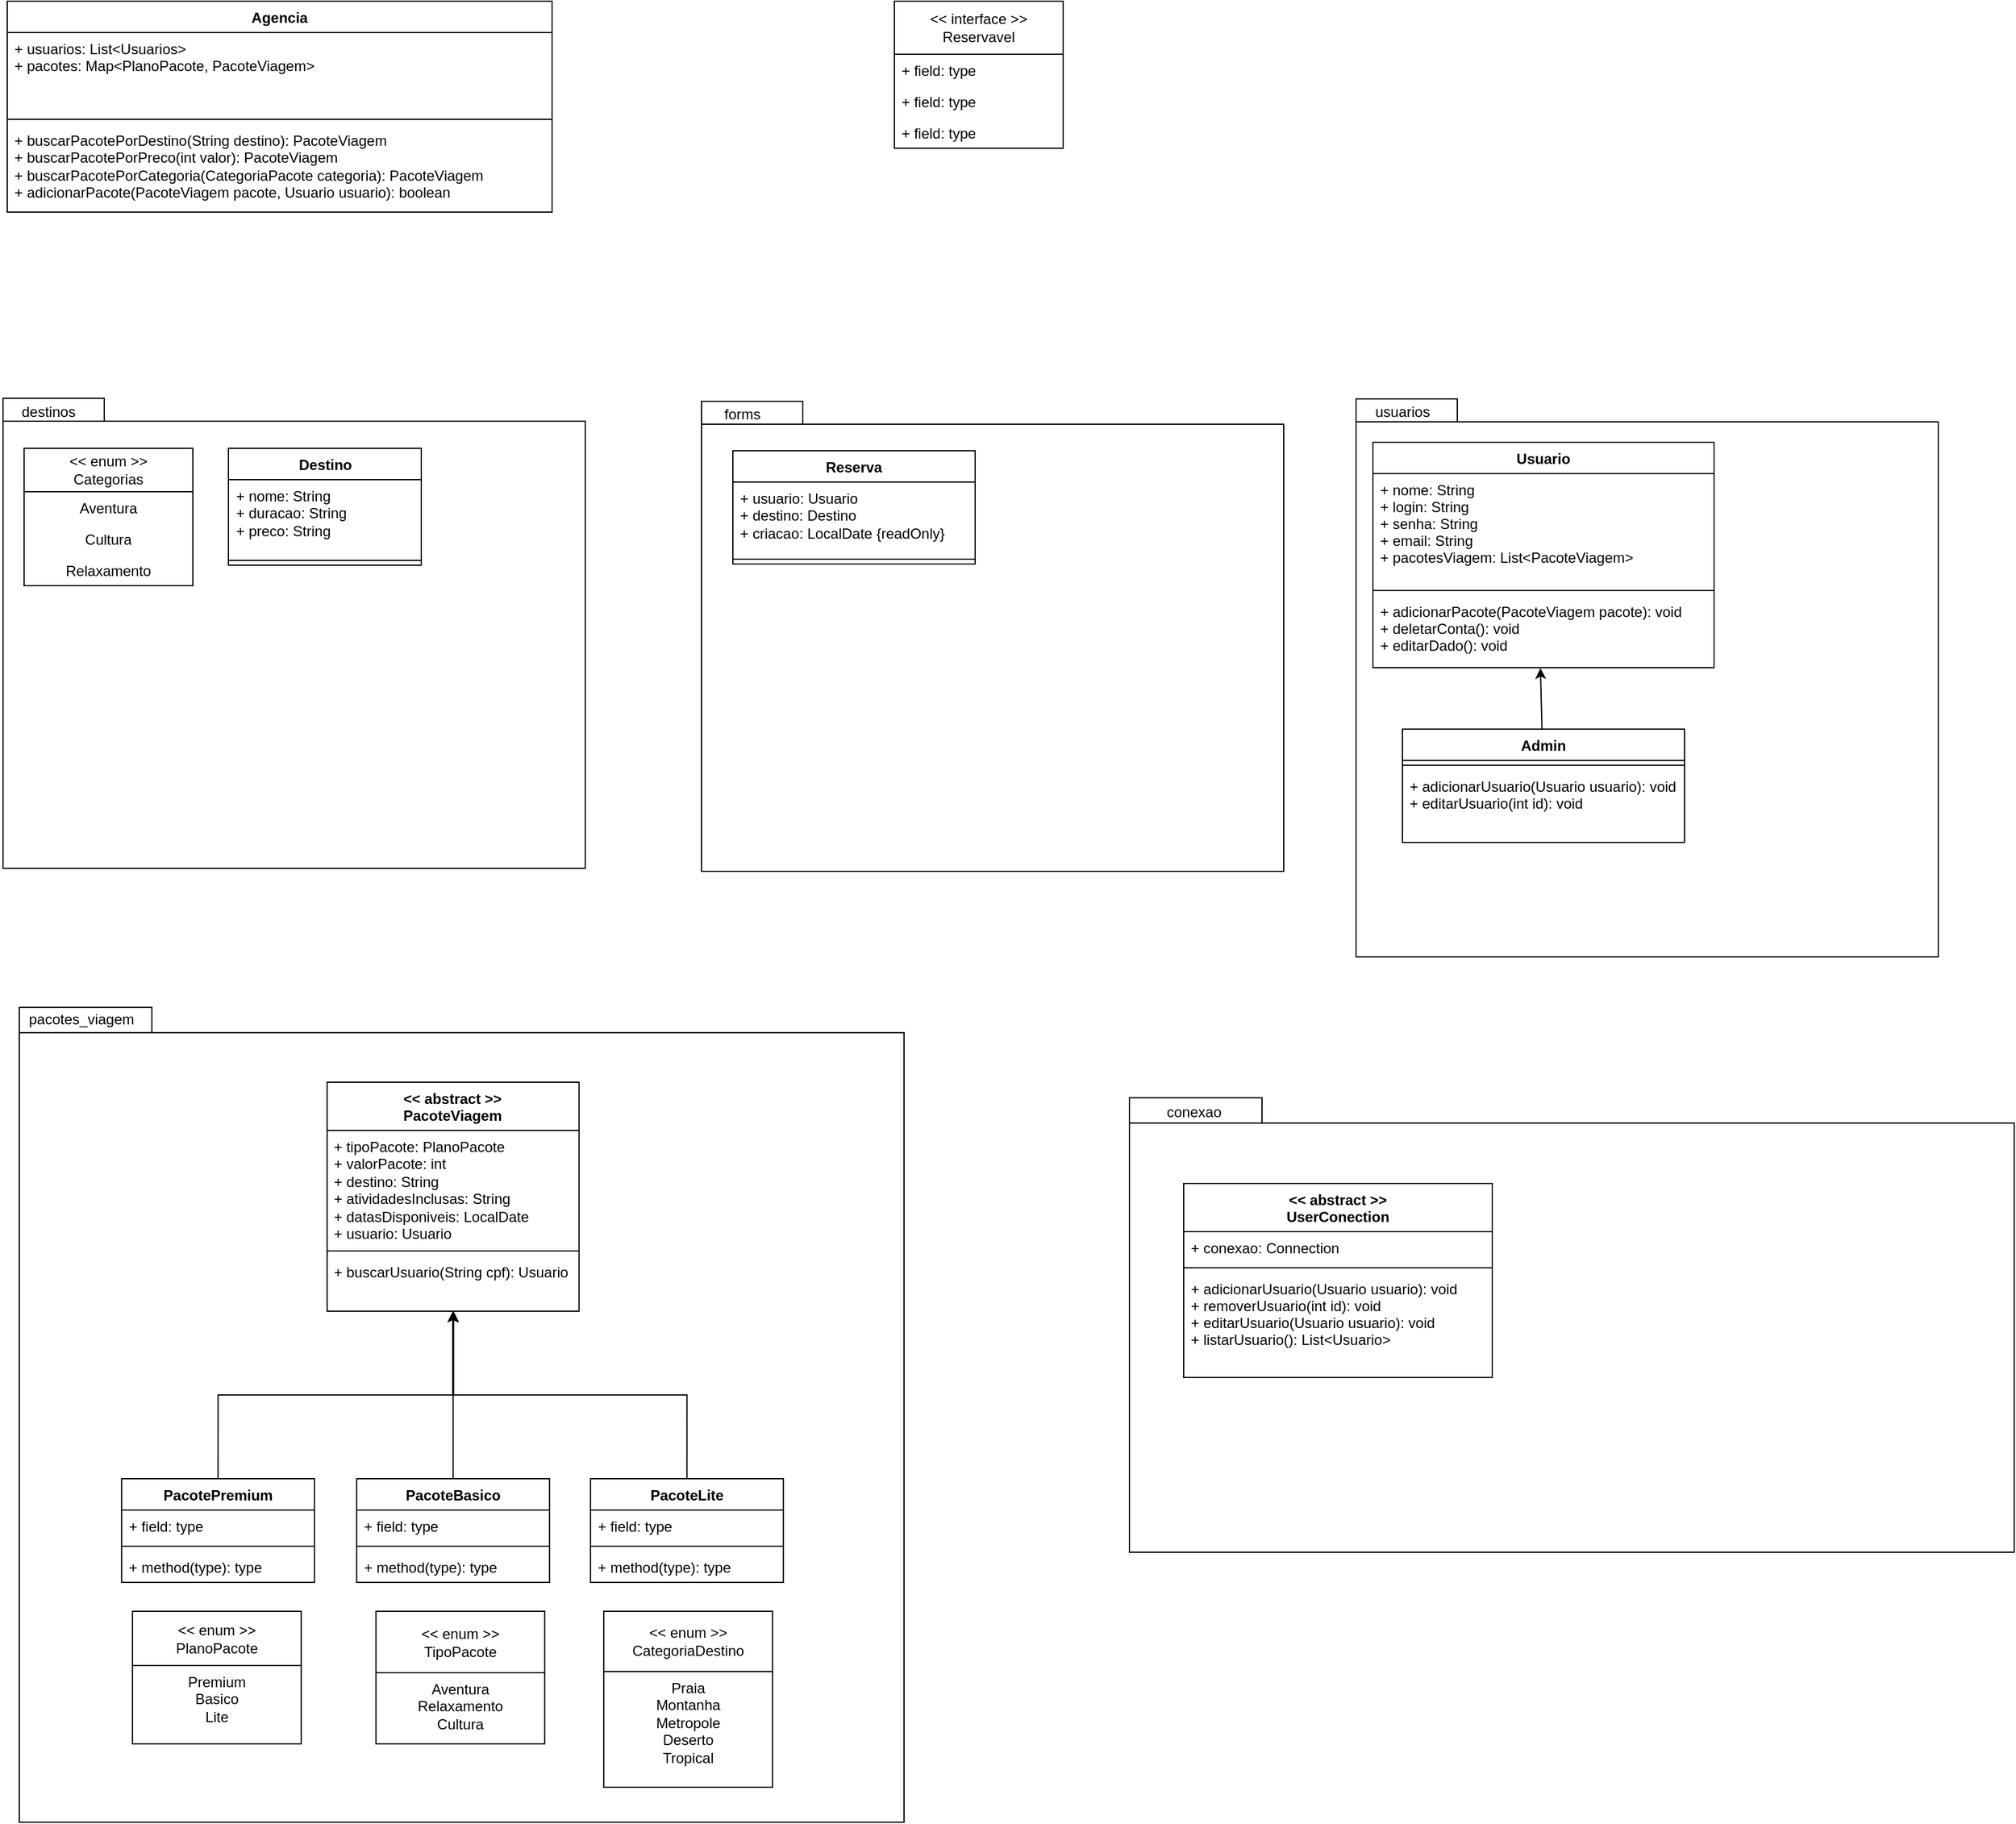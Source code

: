 <mxfile>
    <diagram name="Page-1" id="CL5JDApW0YQvWiSPC0La">
        <mxGraphModel dx="743" dy="615" grid="0" gridSize="10" guides="1" tooltips="1" connect="1" arrows="1" fold="1" page="1" pageScale="1" pageWidth="900" pageHeight="1600" math="0" shadow="0">
            <root>
                <mxCell id="0"/>
                <mxCell id="1" parent="0"/>
                <mxCell id="uXKpA5WeMLEmbCpdPesY-55" value="&lt;div&gt;&amp;lt;&amp;lt; interface &amp;gt;&amp;gt;&lt;/div&gt;&lt;div&gt;Reservavel&lt;br&gt;&lt;/div&gt;" style="swimlane;fontStyle=0;childLayout=stackLayout;horizontal=1;startSize=44;fillColor=none;horizontalStack=0;resizeParent=1;resizeParentMax=0;resizeLast=0;collapsible=1;marginBottom=0;whiteSpace=wrap;html=1;" parent="1" vertex="1">
                    <mxGeometry x="754" y="13" width="140" height="122" as="geometry"/>
                </mxCell>
                <mxCell id="uXKpA5WeMLEmbCpdPesY-56" value="+ field: type" style="text;strokeColor=none;fillColor=none;align=left;verticalAlign=top;spacingLeft=4;spacingRight=4;overflow=hidden;rotatable=0;points=[[0,0.5],[1,0.5]];portConstraint=eastwest;whiteSpace=wrap;html=1;" parent="uXKpA5WeMLEmbCpdPesY-55" vertex="1">
                    <mxGeometry y="44" width="140" height="26" as="geometry"/>
                </mxCell>
                <mxCell id="uXKpA5WeMLEmbCpdPesY-57" value="+ field: type" style="text;strokeColor=none;fillColor=none;align=left;verticalAlign=top;spacingLeft=4;spacingRight=4;overflow=hidden;rotatable=0;points=[[0,0.5],[1,0.5]];portConstraint=eastwest;whiteSpace=wrap;html=1;" parent="uXKpA5WeMLEmbCpdPesY-55" vertex="1">
                    <mxGeometry y="70" width="140" height="26" as="geometry"/>
                </mxCell>
                <mxCell id="uXKpA5WeMLEmbCpdPesY-58" value="+ field: type" style="text;strokeColor=none;fillColor=none;align=left;verticalAlign=top;spacingLeft=4;spacingRight=4;overflow=hidden;rotatable=0;points=[[0,0.5],[1,0.5]];portConstraint=eastwest;whiteSpace=wrap;html=1;" parent="uXKpA5WeMLEmbCpdPesY-55" vertex="1">
                    <mxGeometry y="96" width="140" height="26" as="geometry"/>
                </mxCell>
                <mxCell id="uXKpA5WeMLEmbCpdPesY-64" value="Agencia" style="swimlane;fontStyle=1;align=center;verticalAlign=top;childLayout=stackLayout;horizontal=1;startSize=26;horizontalStack=0;resizeParent=1;resizeParentMax=0;resizeLast=0;collapsible=1;marginBottom=0;whiteSpace=wrap;html=1;" parent="1" vertex="1">
                    <mxGeometry x="18" y="13" width="452" height="175" as="geometry"/>
                </mxCell>
                <mxCell id="uXKpA5WeMLEmbCpdPesY-65" value="&lt;div&gt;+ usuarios: List&amp;lt;Usuarios&amp;gt;&lt;/div&gt;&lt;div&gt;+ pacotes: Map&amp;lt;PlanoPacote, PacoteViagem&amp;gt;&lt;br&gt;&lt;/div&gt;&lt;div&gt;&lt;br&gt;&lt;/div&gt;" style="text;strokeColor=none;fillColor=none;align=left;verticalAlign=top;spacingLeft=4;spacingRight=4;overflow=hidden;rotatable=0;points=[[0,0.5],[1,0.5]];portConstraint=eastwest;whiteSpace=wrap;html=1;" parent="uXKpA5WeMLEmbCpdPesY-64" vertex="1">
                    <mxGeometry y="26" width="452" height="68" as="geometry"/>
                </mxCell>
                <mxCell id="uXKpA5WeMLEmbCpdPesY-66" value="" style="line;strokeWidth=1;fillColor=none;align=left;verticalAlign=middle;spacingTop=-1;spacingLeft=3;spacingRight=3;rotatable=0;labelPosition=right;points=[];portConstraint=eastwest;strokeColor=inherit;" parent="uXKpA5WeMLEmbCpdPesY-64" vertex="1">
                    <mxGeometry y="94" width="452" height="8" as="geometry"/>
                </mxCell>
                <mxCell id="uXKpA5WeMLEmbCpdPesY-67" value="&lt;div&gt;+ buscarPacotePorDestino(String destino): PacoteViagem&lt;/div&gt;&lt;div&gt;+ buscarPacotePorPreco(int valor): PacoteViagem&lt;/div&gt;&lt;div&gt;+ buscarPacotePorCategoria(CategoriaPacote categoria): PacoteViagem&lt;/div&gt;&lt;div&gt;+ adicionarPacote(PacoteViagem pacote, Usuario usuario): boolean&lt;br&gt;&lt;/div&gt;" style="text;strokeColor=none;fillColor=none;align=left;verticalAlign=top;spacingLeft=4;spacingRight=4;overflow=hidden;rotatable=0;points=[[0,0.5],[1,0.5]];portConstraint=eastwest;whiteSpace=wrap;html=1;" parent="uXKpA5WeMLEmbCpdPesY-64" vertex="1">
                    <mxGeometry y="102" width="452" height="73" as="geometry"/>
                </mxCell>
                <mxCell id="8AvutQKZImkA7h08carh-3" value="" style="group" parent="1" vertex="1" connectable="0">
                    <mxGeometry x="12" y="340" width="483" height="395" as="geometry"/>
                </mxCell>
                <mxCell id="8AvutQKZImkA7h08carh-1" value="" style="shape=folder;fontStyle=1;spacingTop=10;tabWidth=84;tabHeight=19;tabPosition=left;html=1;whiteSpace=wrap;" parent="8AvutQKZImkA7h08carh-3" vertex="1">
                    <mxGeometry x="2.5" y="2.5" width="483" height="390" as="geometry"/>
                </mxCell>
                <mxCell id="8AvutQKZImkA7h08carh-2" value="destinos" style="text;whiteSpace=wrap;html=1;" parent="8AvutQKZImkA7h08carh-3" vertex="1">
                    <mxGeometry x="16" width="52" height="24" as="geometry"/>
                </mxCell>
                <mxCell id="8AvutQKZImkA7h08carh-14" value="&lt;div&gt;&amp;lt;&amp;lt; enum &amp;gt;&amp;gt;&lt;/div&gt;&lt;div&gt;Categorias&lt;br&gt;&lt;/div&gt;" style="swimlane;fontStyle=0;childLayout=stackLayout;horizontal=1;startSize=36;fillColor=none;horizontalStack=0;resizeParent=1;resizeParentMax=0;resizeLast=0;collapsible=1;marginBottom=0;whiteSpace=wrap;html=1;" parent="8AvutQKZImkA7h08carh-3" vertex="1">
                    <mxGeometry x="20" y="44" width="140" height="114" as="geometry"/>
                </mxCell>
                <mxCell id="8AvutQKZImkA7h08carh-15" value="&lt;div align=&quot;center&quot;&gt;Aventura&lt;/div&gt;" style="text;strokeColor=none;fillColor=none;align=center;verticalAlign=top;spacingLeft=4;spacingRight=4;overflow=hidden;rotatable=0;points=[[0,0.5],[1,0.5]];portConstraint=eastwest;whiteSpace=wrap;html=1;" parent="8AvutQKZImkA7h08carh-14" vertex="1">
                    <mxGeometry y="36" width="140" height="26" as="geometry"/>
                </mxCell>
                <mxCell id="8AvutQKZImkA7h08carh-16" value="&lt;div align=&quot;center&quot;&gt;Cultura&lt;/div&gt;" style="text;strokeColor=none;fillColor=none;align=center;verticalAlign=top;spacingLeft=4;spacingRight=4;overflow=hidden;rotatable=0;points=[[0,0.5],[1,0.5]];portConstraint=eastwest;whiteSpace=wrap;html=1;" parent="8AvutQKZImkA7h08carh-14" vertex="1">
                    <mxGeometry y="62" width="140" height="26" as="geometry"/>
                </mxCell>
                <mxCell id="8AvutQKZImkA7h08carh-17" value="&lt;div align=&quot;center&quot;&gt;Relaxamento&lt;/div&gt;" style="text;strokeColor=none;fillColor=none;align=center;verticalAlign=top;spacingLeft=4;spacingRight=4;overflow=hidden;rotatable=0;points=[[0,0.5],[1,0.5]];portConstraint=eastwest;whiteSpace=wrap;html=1;" parent="8AvutQKZImkA7h08carh-14" vertex="1">
                    <mxGeometry y="88" width="140" height="26" as="geometry"/>
                </mxCell>
                <mxCell id="8AvutQKZImkA7h08carh-22" value="Destino" style="swimlane;fontStyle=1;align=center;verticalAlign=top;childLayout=stackLayout;horizontal=1;startSize=26;horizontalStack=0;resizeParent=1;resizeParentMax=0;resizeLast=0;collapsible=1;marginBottom=0;whiteSpace=wrap;html=1;" parent="8AvutQKZImkA7h08carh-3" vertex="1">
                    <mxGeometry x="189.5" y="44" width="160" height="97" as="geometry"/>
                </mxCell>
                <mxCell id="8AvutQKZImkA7h08carh-23" value="&lt;div&gt;+ nome: String&lt;/div&gt;&lt;div&gt;+ duracao: String&lt;/div&gt;&lt;div&gt;+ preco: String&lt;br&gt;&lt;/div&gt;" style="text;strokeColor=none;fillColor=none;align=left;verticalAlign=top;spacingLeft=4;spacingRight=4;overflow=hidden;rotatable=0;points=[[0,0.5],[1,0.5]];portConstraint=eastwest;whiteSpace=wrap;html=1;" parent="8AvutQKZImkA7h08carh-22" vertex="1">
                    <mxGeometry y="26" width="160" height="63" as="geometry"/>
                </mxCell>
                <mxCell id="8AvutQKZImkA7h08carh-24" value="" style="line;strokeWidth=1;fillColor=none;align=left;verticalAlign=middle;spacingTop=-1;spacingLeft=3;spacingRight=3;rotatable=0;labelPosition=right;points=[];portConstraint=eastwest;strokeColor=inherit;" parent="8AvutQKZImkA7h08carh-22" vertex="1">
                    <mxGeometry y="89" width="160" height="8" as="geometry"/>
                </mxCell>
                <mxCell id="8AvutQKZImkA7h08carh-10" value="" style="group" parent="1" vertex="1" connectable="0">
                    <mxGeometry x="594" y="342" width="483" height="393" as="geometry"/>
                </mxCell>
                <mxCell id="8AvutQKZImkA7h08carh-8" value="" style="shape=folder;fontStyle=1;spacingTop=10;tabWidth=84;tabHeight=19;tabPosition=left;html=1;whiteSpace=wrap;" parent="8AvutQKZImkA7h08carh-10" vertex="1">
                    <mxGeometry y="3" width="483" height="390" as="geometry"/>
                </mxCell>
                <mxCell id="8AvutQKZImkA7h08carh-9" value="&lt;div&gt;forms&lt;/div&gt;" style="text;whiteSpace=wrap;html=1;" parent="8AvutQKZImkA7h08carh-10" vertex="1">
                    <mxGeometry x="17" width="52" height="24" as="geometry"/>
                </mxCell>
                <mxCell id="8AvutQKZImkA7h08carh-30" value="Reserva" style="swimlane;fontStyle=1;align=center;verticalAlign=top;childLayout=stackLayout;horizontal=1;startSize=26;horizontalStack=0;resizeParent=1;resizeParentMax=0;resizeLast=0;collapsible=1;marginBottom=0;whiteSpace=wrap;html=1;" parent="8AvutQKZImkA7h08carh-10" vertex="1">
                    <mxGeometry x="26" y="44" width="201" height="94" as="geometry"/>
                </mxCell>
                <mxCell id="8AvutQKZImkA7h08carh-31" value="&lt;div&gt;+ usuario: Usuario&lt;/div&gt;&lt;div&gt;+ destino: Destino&lt;/div&gt;&lt;div&gt;+ criacao: LocalDate {readOnly}&lt;/div&gt;" style="text;strokeColor=none;fillColor=none;align=left;verticalAlign=top;spacingLeft=4;spacingRight=4;overflow=hidden;rotatable=0;points=[[0,0.5],[1,0.5]];portConstraint=eastwest;whiteSpace=wrap;html=1;" parent="8AvutQKZImkA7h08carh-30" vertex="1">
                    <mxGeometry y="26" width="201" height="60" as="geometry"/>
                </mxCell>
                <mxCell id="8AvutQKZImkA7h08carh-32" value="" style="line;strokeWidth=1;fillColor=none;align=left;verticalAlign=middle;spacingTop=-1;spacingLeft=3;spacingRight=3;rotatable=0;labelPosition=right;points=[];portConstraint=eastwest;strokeColor=inherit;" parent="8AvutQKZImkA7h08carh-30" vertex="1">
                    <mxGeometry y="86" width="201" height="8" as="geometry"/>
                </mxCell>
                <mxCell id="8AvutQKZImkA7h08carh-39" value="" style="group" parent="1" vertex="1" connectable="0">
                    <mxGeometry x="1137" y="340" width="512" height="609" as="geometry"/>
                </mxCell>
                <mxCell id="8AvutQKZImkA7h08carh-12" value="" style="shape=folder;fontStyle=1;spacingTop=10;tabWidth=84;tabHeight=19;tabPosition=left;html=1;whiteSpace=wrap;" parent="8AvutQKZImkA7h08carh-39" vertex="1">
                    <mxGeometry y="3" width="483" height="463" as="geometry"/>
                </mxCell>
                <mxCell id="8AvutQKZImkA7h08carh-13" value="&lt;div&gt;usuarios&lt;/div&gt;" style="text;whiteSpace=wrap;html=1;" parent="8AvutQKZImkA7h08carh-39" vertex="1">
                    <mxGeometry x="14" width="52" height="24" as="geometry"/>
                </mxCell>
                <mxCell id="36" value="Usuario" style="swimlane;fontStyle=1;align=center;verticalAlign=top;childLayout=stackLayout;horizontal=1;startSize=26;horizontalStack=0;resizeParent=1;resizeParentMax=0;resizeLast=0;collapsible=1;marginBottom=0;" vertex="1" parent="8AvutQKZImkA7h08carh-39">
                    <mxGeometry x="14" y="39" width="283" height="187" as="geometry"/>
                </mxCell>
                <mxCell id="37" value="+ nome: String&#10;+ login: String&#10;+ senha: String&#10;+ email: String&#10;+ pacotesViagem: List&lt;PacoteViagem&gt;" style="text;strokeColor=none;fillColor=none;align=left;verticalAlign=top;spacingLeft=4;spacingRight=4;overflow=hidden;rotatable=0;points=[[0,0.5],[1,0.5]];portConstraint=eastwest;" vertex="1" parent="36">
                    <mxGeometry y="26" width="283" height="93" as="geometry"/>
                </mxCell>
                <mxCell id="38" value="" style="line;strokeWidth=1;fillColor=none;align=left;verticalAlign=middle;spacingTop=-1;spacingLeft=3;spacingRight=3;rotatable=0;labelPosition=right;points=[];portConstraint=eastwest;strokeColor=inherit;" vertex="1" parent="36">
                    <mxGeometry y="119" width="283" height="8" as="geometry"/>
                </mxCell>
                <mxCell id="39" value="+ adicionarPacote(PacoteViagem pacote): void&#10;+ deletarConta(): void&#10;+ editarDado(): void" style="text;strokeColor=none;fillColor=none;align=left;verticalAlign=top;spacingLeft=4;spacingRight=4;overflow=hidden;rotatable=0;points=[[0,0.5],[1,0.5]];portConstraint=eastwest;" vertex="1" parent="36">
                    <mxGeometry y="127" width="283" height="60" as="geometry"/>
                </mxCell>
                <mxCell id="60" style="edgeStyle=none;html=1;entryX=0.491;entryY=1.006;entryDx=0;entryDy=0;entryPerimeter=0;" edge="1" parent="8AvutQKZImkA7h08carh-39" source="56" target="39">
                    <mxGeometry relative="1" as="geometry"/>
                </mxCell>
                <mxCell id="56" value="Admin" style="swimlane;fontStyle=1;align=center;verticalAlign=top;childLayout=stackLayout;horizontal=1;startSize=26;horizontalStack=0;resizeParent=1;resizeParentMax=0;resizeLast=0;collapsible=1;marginBottom=0;" vertex="1" parent="8AvutQKZImkA7h08carh-39">
                    <mxGeometry x="38.5" y="277" width="234" height="94" as="geometry"/>
                </mxCell>
                <mxCell id="58" value="" style="line;strokeWidth=1;fillColor=none;align=left;verticalAlign=middle;spacingTop=-1;spacingLeft=3;spacingRight=3;rotatable=0;labelPosition=right;points=[];portConstraint=eastwest;strokeColor=inherit;" vertex="1" parent="56">
                    <mxGeometry y="26" width="234" height="8" as="geometry"/>
                </mxCell>
                <mxCell id="59" value="+ adicionarUsuario(Usuario usuario): void&#10;+ editarUsuario(int id): void" style="text;strokeColor=none;fillColor=none;align=left;verticalAlign=top;spacingLeft=4;spacingRight=4;overflow=hidden;rotatable=0;points=[[0,0.5],[1,0.5]];portConstraint=eastwest;" vertex="1" parent="56">
                    <mxGeometry y="34" width="234" height="60" as="geometry"/>
                </mxCell>
                <mxCell id="8AvutQKZImkA7h08carh-48" value="" style="group" parent="1" vertex="1" connectable="0">
                    <mxGeometry x="28" y="841" width="734" height="683" as="geometry"/>
                </mxCell>
                <mxCell id="8AvutQKZImkA7h08carh-43" value="" style="shape=folder;fontStyle=1;spacingTop=10;tabWidth=110;tabHeight=21;tabPosition=left;html=1;whiteSpace=wrap;" parent="8AvutQKZImkA7h08carh-48" vertex="1">
                    <mxGeometry y="6.934" width="734" height="676.066" as="geometry"/>
                </mxCell>
                <mxCell id="8AvutQKZImkA7h08carh-44" value="pacotes_viagem&lt;br&gt;" style="text;whiteSpace=wrap;html=1;" parent="8AvutQKZImkA7h08carh-48" vertex="1">
                    <mxGeometry x="6.003" y="3" width="62.163" height="41.599" as="geometry"/>
                </mxCell>
                <mxCell id="8AvutQKZImkA7h08carh-40" value="" style="group" parent="8AvutQKZImkA7h08carh-48" vertex="1" connectable="0">
                    <mxGeometry x="84.88" y="69" width="549" height="585" as="geometry"/>
                </mxCell>
                <mxCell id="uXKpA5WeMLEmbCpdPesY-46" value="" style="group" parent="8AvutQKZImkA7h08carh-40" vertex="1" connectable="0">
                    <mxGeometry width="549" height="281" as="geometry"/>
                </mxCell>
                <mxCell id="uXKpA5WeMLEmbCpdPesY-18" value="&lt;div&gt;&amp;lt;&amp;lt; abstract &amp;gt;&amp;gt;&lt;br&gt;&lt;/div&gt;&lt;div&gt;PacoteViagem&lt;/div&gt;" style="swimlane;fontStyle=1;align=center;verticalAlign=top;childLayout=stackLayout;horizontal=1;startSize=40;horizontalStack=0;resizeParent=1;resizeParentMax=0;resizeLast=0;collapsible=1;marginBottom=0;whiteSpace=wrap;html=1;" parent="uXKpA5WeMLEmbCpdPesY-46" vertex="1">
                    <mxGeometry x="170.5" width="209" height="190" as="geometry"/>
                </mxCell>
                <mxCell id="uXKpA5WeMLEmbCpdPesY-19" value="&lt;div&gt;+ tipoPacote: PlanoPacote&lt;br&gt;&lt;/div&gt;&lt;div&gt;+ valorPacote: int&lt;/div&gt;&lt;div&gt;+ destino: String&lt;/div&gt;&lt;div&gt;+ atividadesInclusas: String&lt;/div&gt;&lt;div&gt;+ datasDisponiveis: LocalDate&lt;br&gt;&lt;/div&gt;&lt;div&gt;+ usuario: Usuario&lt;/div&gt;" style="text;strokeColor=none;fillColor=none;align=left;verticalAlign=top;spacingLeft=4;spacingRight=4;overflow=hidden;rotatable=0;points=[[0,0.5],[1,0.5]];portConstraint=eastwest;whiteSpace=wrap;html=1;" parent="uXKpA5WeMLEmbCpdPesY-18" vertex="1">
                    <mxGeometry y="40" width="209" height="96" as="geometry"/>
                </mxCell>
                <mxCell id="uXKpA5WeMLEmbCpdPesY-20" value="" style="line;strokeWidth=1;fillColor=none;align=left;verticalAlign=middle;spacingTop=-1;spacingLeft=3;spacingRight=3;rotatable=0;labelPosition=right;points=[];portConstraint=eastwest;strokeColor=inherit;" parent="uXKpA5WeMLEmbCpdPesY-18" vertex="1">
                    <mxGeometry y="136" width="209" height="8" as="geometry"/>
                </mxCell>
                <mxCell id="uXKpA5WeMLEmbCpdPesY-21" value="&lt;div&gt;+ buscarUsuario(String cpf): Usuario&lt;/div&gt;" style="text;strokeColor=none;fillColor=none;align=left;verticalAlign=top;spacingLeft=4;spacingRight=4;overflow=hidden;rotatable=0;points=[[0,0.5],[1,0.5]];portConstraint=eastwest;whiteSpace=wrap;html=1;" parent="uXKpA5WeMLEmbCpdPesY-18" vertex="1">
                    <mxGeometry y="144" width="209" height="46" as="geometry"/>
                </mxCell>
                <mxCell id="uXKpA5WeMLEmbCpdPesY-26" value="PacotePremium" style="swimlane;fontStyle=1;align=center;verticalAlign=top;childLayout=stackLayout;horizontal=1;startSize=26;horizontalStack=0;resizeParent=1;resizeParentMax=0;resizeLast=0;collapsible=1;marginBottom=0;whiteSpace=wrap;html=1;" parent="uXKpA5WeMLEmbCpdPesY-46" vertex="1">
                    <mxGeometry y="329" width="160" height="86" as="geometry"/>
                </mxCell>
                <mxCell id="uXKpA5WeMLEmbCpdPesY-27" value="+ field: type" style="text;strokeColor=none;fillColor=none;align=left;verticalAlign=top;spacingLeft=4;spacingRight=4;overflow=hidden;rotatable=0;points=[[0,0.5],[1,0.5]];portConstraint=eastwest;whiteSpace=wrap;html=1;" parent="uXKpA5WeMLEmbCpdPesY-26" vertex="1">
                    <mxGeometry y="26" width="160" height="26" as="geometry"/>
                </mxCell>
                <mxCell id="uXKpA5WeMLEmbCpdPesY-28" value="" style="line;strokeWidth=1;fillColor=none;align=left;verticalAlign=middle;spacingTop=-1;spacingLeft=3;spacingRight=3;rotatable=0;labelPosition=right;points=[];portConstraint=eastwest;strokeColor=inherit;" parent="uXKpA5WeMLEmbCpdPesY-26" vertex="1">
                    <mxGeometry y="52" width="160" height="8" as="geometry"/>
                </mxCell>
                <mxCell id="uXKpA5WeMLEmbCpdPesY-29" value="+ method(type): type" style="text;strokeColor=none;fillColor=none;align=left;verticalAlign=top;spacingLeft=4;spacingRight=4;overflow=hidden;rotatable=0;points=[[0,0.5],[1,0.5]];portConstraint=eastwest;whiteSpace=wrap;html=1;" parent="uXKpA5WeMLEmbCpdPesY-26" vertex="1">
                    <mxGeometry y="60" width="160" height="26" as="geometry"/>
                </mxCell>
                <mxCell id="uXKpA5WeMLEmbCpdPesY-30" value="PacoteBasico" style="swimlane;fontStyle=1;align=center;verticalAlign=top;childLayout=stackLayout;horizontal=1;startSize=26;horizontalStack=0;resizeParent=1;resizeParentMax=0;resizeLast=0;collapsible=1;marginBottom=0;whiteSpace=wrap;html=1;" parent="uXKpA5WeMLEmbCpdPesY-46" vertex="1">
                    <mxGeometry x="195" y="329" width="160" height="86" as="geometry"/>
                </mxCell>
                <mxCell id="uXKpA5WeMLEmbCpdPesY-31" value="+ field: type" style="text;strokeColor=none;fillColor=none;align=left;verticalAlign=top;spacingLeft=4;spacingRight=4;overflow=hidden;rotatable=0;points=[[0,0.5],[1,0.5]];portConstraint=eastwest;whiteSpace=wrap;html=1;" parent="uXKpA5WeMLEmbCpdPesY-30" vertex="1">
                    <mxGeometry y="26" width="160" height="26" as="geometry"/>
                </mxCell>
                <mxCell id="uXKpA5WeMLEmbCpdPesY-32" value="" style="line;strokeWidth=1;fillColor=none;align=left;verticalAlign=middle;spacingTop=-1;spacingLeft=3;spacingRight=3;rotatable=0;labelPosition=right;points=[];portConstraint=eastwest;strokeColor=inherit;" parent="uXKpA5WeMLEmbCpdPesY-30" vertex="1">
                    <mxGeometry y="52" width="160" height="8" as="geometry"/>
                </mxCell>
                <mxCell id="uXKpA5WeMLEmbCpdPesY-33" value="+ method(type): type" style="text;strokeColor=none;fillColor=none;align=left;verticalAlign=top;spacingLeft=4;spacingRight=4;overflow=hidden;rotatable=0;points=[[0,0.5],[1,0.5]];portConstraint=eastwest;whiteSpace=wrap;html=1;" parent="uXKpA5WeMLEmbCpdPesY-30" vertex="1">
                    <mxGeometry y="60" width="160" height="26" as="geometry"/>
                </mxCell>
                <mxCell id="uXKpA5WeMLEmbCpdPesY-34" value="PacoteLite" style="swimlane;fontStyle=1;align=center;verticalAlign=top;childLayout=stackLayout;horizontal=1;startSize=26;horizontalStack=0;resizeParent=1;resizeParentMax=0;resizeLast=0;collapsible=1;marginBottom=0;whiteSpace=wrap;html=1;" parent="uXKpA5WeMLEmbCpdPesY-46" vertex="1">
                    <mxGeometry x="389" y="329" width="160" height="86" as="geometry"/>
                </mxCell>
                <mxCell id="uXKpA5WeMLEmbCpdPesY-35" value="+ field: type" style="text;strokeColor=none;fillColor=none;align=left;verticalAlign=top;spacingLeft=4;spacingRight=4;overflow=hidden;rotatable=0;points=[[0,0.5],[1,0.5]];portConstraint=eastwest;whiteSpace=wrap;html=1;" parent="uXKpA5WeMLEmbCpdPesY-34" vertex="1">
                    <mxGeometry y="26" width="160" height="26" as="geometry"/>
                </mxCell>
                <mxCell id="uXKpA5WeMLEmbCpdPesY-36" value="" style="line;strokeWidth=1;fillColor=none;align=left;verticalAlign=middle;spacingTop=-1;spacingLeft=3;spacingRight=3;rotatable=0;labelPosition=right;points=[];portConstraint=eastwest;strokeColor=inherit;" parent="uXKpA5WeMLEmbCpdPesY-34" vertex="1">
                    <mxGeometry y="52" width="160" height="8" as="geometry"/>
                </mxCell>
                <mxCell id="uXKpA5WeMLEmbCpdPesY-37" value="+ method(type): type" style="text;strokeColor=none;fillColor=none;align=left;verticalAlign=top;spacingLeft=4;spacingRight=4;overflow=hidden;rotatable=0;points=[[0,0.5],[1,0.5]];portConstraint=eastwest;whiteSpace=wrap;html=1;" parent="uXKpA5WeMLEmbCpdPesY-34" vertex="1">
                    <mxGeometry y="60" width="160" height="26" as="geometry"/>
                </mxCell>
                <mxCell id="uXKpA5WeMLEmbCpdPesY-45" style="edgeStyle=orthogonalEdgeStyle;rounded=0;orthogonalLoop=1;jettySize=auto;html=1;exitX=0.5;exitY=0;exitDx=0;exitDy=0;entryX=0.502;entryY=1;entryDx=0;entryDy=0;entryPerimeter=0;" parent="uXKpA5WeMLEmbCpdPesY-46" source="uXKpA5WeMLEmbCpdPesY-26" target="uXKpA5WeMLEmbCpdPesY-21" edge="1">
                    <mxGeometry relative="1" as="geometry">
                        <mxPoint x="563" y="213" as="targetPoint"/>
                    </mxGeometry>
                </mxCell>
                <mxCell id="uXKpA5WeMLEmbCpdPesY-43" style="edgeStyle=orthogonalEdgeStyle;rounded=0;orthogonalLoop=1;jettySize=auto;html=1;exitX=0.5;exitY=0;exitDx=0;exitDy=0;entryX=0.5;entryY=1;entryDx=0;entryDy=0;" parent="uXKpA5WeMLEmbCpdPesY-46" source="uXKpA5WeMLEmbCpdPesY-30" target="uXKpA5WeMLEmbCpdPesY-18" edge="1">
                    <mxGeometry relative="1" as="geometry"/>
                </mxCell>
                <mxCell id="uXKpA5WeMLEmbCpdPesY-44" style="edgeStyle=orthogonalEdgeStyle;rounded=0;orthogonalLoop=1;jettySize=auto;html=1;exitX=0.5;exitY=0;exitDx=0;exitDy=0;entryX=0.499;entryY=1.003;entryDx=0;entryDy=0;entryPerimeter=0;" parent="uXKpA5WeMLEmbCpdPesY-46" source="uXKpA5WeMLEmbCpdPesY-34" target="uXKpA5WeMLEmbCpdPesY-21" edge="1">
                    <mxGeometry relative="1" as="geometry"/>
                </mxCell>
                <mxCell id="uXKpA5WeMLEmbCpdPesY-59" value="&lt;div&gt;&amp;lt;&amp;lt; enum &amp;gt;&amp;gt;&lt;/div&gt;CategoriaDestino" style="swimlane;fontStyle=0;childLayout=stackLayout;horizontal=1;startSize=50;fillColor=none;horizontalStack=0;resizeParent=1;resizeParentMax=0;resizeLast=0;collapsible=1;marginBottom=0;whiteSpace=wrap;html=1;" parent="8AvutQKZImkA7h08carh-40" vertex="1">
                    <mxGeometry x="400" y="439" width="140" height="146" as="geometry"/>
                </mxCell>
                <mxCell id="uXKpA5WeMLEmbCpdPesY-60" value="&lt;div align=&quot;center&quot;&gt;Praia&lt;/div&gt;&lt;div align=&quot;center&quot;&gt;Montanha&lt;/div&gt;&lt;div align=&quot;center&quot;&gt;Metropole&lt;/div&gt;&lt;div align=&quot;center&quot;&gt;Deserto&lt;/div&gt;Tropical" style="text;strokeColor=none;fillColor=none;align=center;verticalAlign=top;spacingLeft=4;spacingRight=4;overflow=hidden;rotatable=0;points=[[0,0.5],[1,0.5]];portConstraint=eastwest;whiteSpace=wrap;html=1;" parent="uXKpA5WeMLEmbCpdPesY-59" vertex="1">
                    <mxGeometry y="50" width="140" height="96" as="geometry"/>
                </mxCell>
                <mxCell id="uXKpA5WeMLEmbCpdPesY-22" value="&lt;div&gt;&amp;lt;&amp;lt; enum &amp;gt;&amp;gt;&lt;/div&gt;&lt;div&gt;PlanoPacote&lt;br&gt;&lt;/div&gt;" style="swimlane;fontStyle=0;childLayout=stackLayout;horizontal=1;startSize=45;fillColor=none;horizontalStack=0;resizeParent=1;resizeParentMax=0;resizeLast=0;collapsible=1;marginBottom=0;whiteSpace=wrap;html=1;" parent="8AvutQKZImkA7h08carh-40" vertex="1">
                    <mxGeometry x="9" y="439" width="140" height="110" as="geometry"/>
                </mxCell>
                <mxCell id="uXKpA5WeMLEmbCpdPesY-24" value="&lt;div align=&quot;center&quot;&gt;Premium&lt;/div&gt;&lt;div align=&quot;center&quot;&gt;Basico&lt;/div&gt;&lt;div align=&quot;center&quot;&gt;Lite&lt;br&gt;&lt;/div&gt;" style="text;strokeColor=none;fillColor=none;align=center;verticalAlign=top;spacingLeft=4;spacingRight=4;overflow=hidden;rotatable=0;points=[[0,0.5],[1,0.5]];portConstraint=eastwest;whiteSpace=wrap;html=1;" parent="uXKpA5WeMLEmbCpdPesY-22" vertex="1">
                    <mxGeometry y="45" width="140" height="65" as="geometry"/>
                </mxCell>
                <mxCell id="uXKpA5WeMLEmbCpdPesY-72" value="&lt;div&gt;&amp;lt;&amp;lt; enum &amp;gt;&amp;gt;&lt;/div&gt;&lt;div&gt;TipoPacote&lt;br&gt;&lt;/div&gt;" style="swimlane;fontStyle=0;childLayout=stackLayout;horizontal=1;startSize=51;fillColor=none;horizontalStack=0;resizeParent=1;resizeParentMax=0;resizeLast=0;collapsible=1;marginBottom=0;whiteSpace=wrap;html=1;" parent="8AvutQKZImkA7h08carh-40" vertex="1">
                    <mxGeometry x="211" y="439" width="140" height="110" as="geometry"/>
                </mxCell>
                <mxCell id="uXKpA5WeMLEmbCpdPesY-73" value="&lt;div align=&quot;center&quot;&gt;Aventura&lt;/div&gt;&lt;div align=&quot;center&quot;&gt;Relaxamento&lt;/div&gt;&lt;div align=&quot;center&quot;&gt;Cultura&lt;br&gt;&lt;/div&gt;" style="text;strokeColor=none;fillColor=none;align=center;verticalAlign=top;spacingLeft=4;spacingRight=4;overflow=hidden;rotatable=0;points=[[0,0.5],[1,0.5]];portConstraint=eastwest;whiteSpace=wrap;html=1;" parent="uXKpA5WeMLEmbCpdPesY-72" vertex="1">
                    <mxGeometry y="51" width="140" height="59" as="geometry"/>
                </mxCell>
                <mxCell id="3" value="" style="group" parent="1" vertex="1" connectable="0">
                    <mxGeometry x="949" y="919" width="734" height="381" as="geometry"/>
                </mxCell>
                <mxCell id="4" value="" style="shape=folder;fontStyle=1;spacingTop=10;tabWidth=110;tabHeight=21;tabPosition=left;html=1;whiteSpace=wrap;" parent="3" vertex="1">
                    <mxGeometry y="3.868" width="734" height="377.132" as="geometry"/>
                </mxCell>
                <mxCell id="5" value="conexao" style="text;whiteSpace=wrap;html=1;" parent="3" vertex="1">
                    <mxGeometry x="29.003" y="2.231" width="62.163" height="23.205" as="geometry"/>
                </mxCell>
                <mxCell id="48" value="&lt;&lt; abstract &gt;&gt;&#10;UserConection" style="swimlane;fontStyle=1;align=center;verticalAlign=top;childLayout=stackLayout;horizontal=1;startSize=40;horizontalStack=0;resizeParent=1;resizeParentMax=0;resizeLast=0;collapsible=1;marginBottom=0;" vertex="1" parent="3">
                    <mxGeometry x="45" y="75" width="256" height="161" as="geometry"/>
                </mxCell>
                <mxCell id="49" value="+ conexao: Connection" style="text;strokeColor=none;fillColor=none;align=left;verticalAlign=top;spacingLeft=4;spacingRight=4;overflow=hidden;rotatable=0;points=[[0,0.5],[1,0.5]];portConstraint=eastwest;" vertex="1" parent="48">
                    <mxGeometry y="40" width="256" height="26" as="geometry"/>
                </mxCell>
                <mxCell id="50" value="" style="line;strokeWidth=1;fillColor=none;align=left;verticalAlign=middle;spacingTop=-1;spacingLeft=3;spacingRight=3;rotatable=0;labelPosition=right;points=[];portConstraint=eastwest;strokeColor=inherit;" vertex="1" parent="48">
                    <mxGeometry y="66" width="256" height="8" as="geometry"/>
                </mxCell>
                <mxCell id="51" value="+ adicionarUsuario(Usuario usuario): void&#10;+ removerUsuario(int id): void&#10;+ editarUsuario(Usuario usuario): void&#10;+ listarUsuario(): List&lt;Usuario&gt;" style="text;strokeColor=none;fillColor=none;align=left;verticalAlign=top;spacingLeft=4;spacingRight=4;overflow=hidden;rotatable=0;points=[[0,0.5],[1,0.5]];portConstraint=eastwest;" vertex="1" parent="48">
                    <mxGeometry y="74" width="256" height="87" as="geometry"/>
                </mxCell>
            </root>
        </mxGraphModel>
    </diagram>
</mxfile>